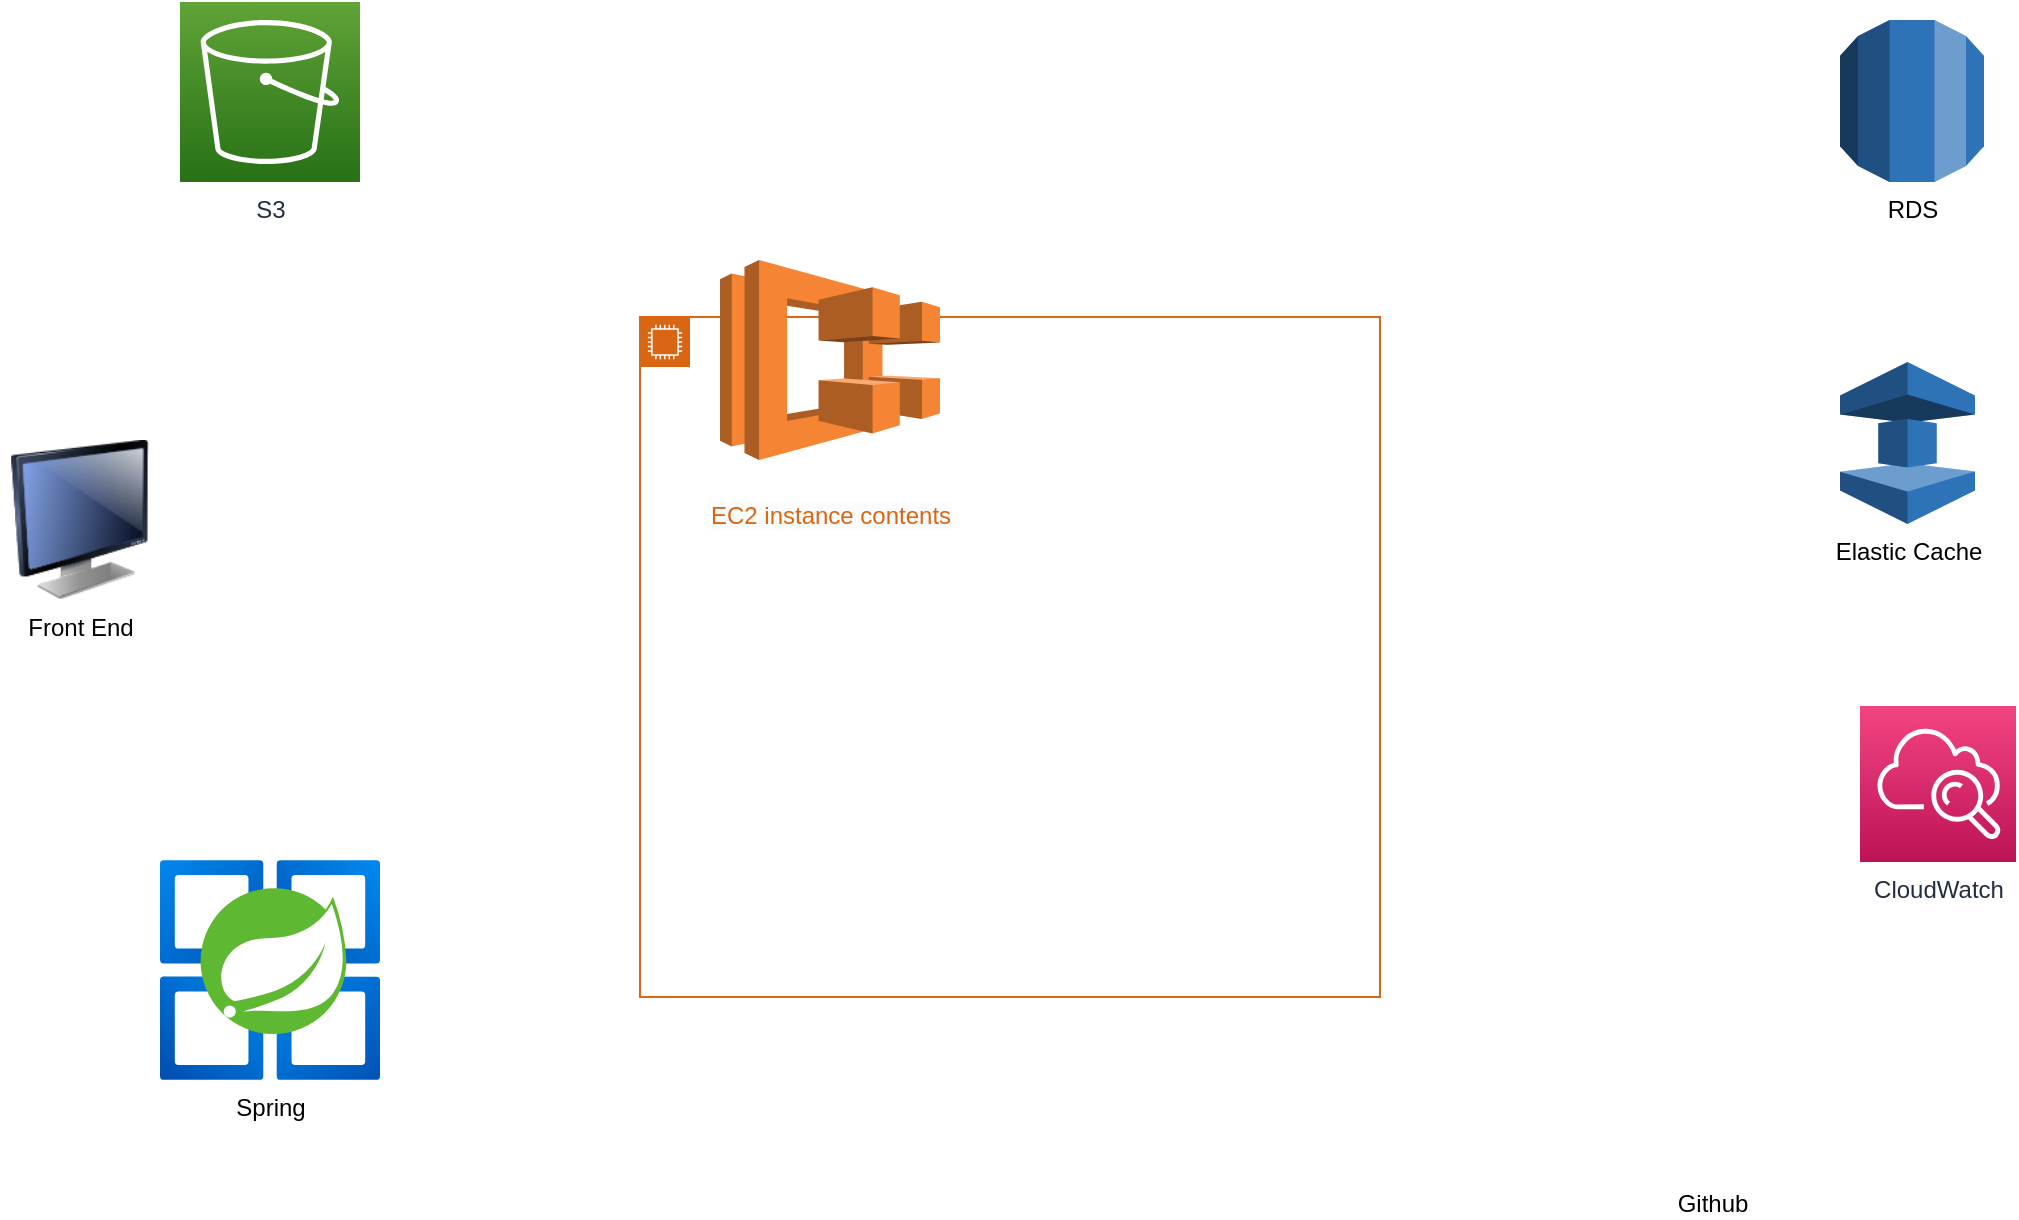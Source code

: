 <mxfile version="21.8.2" type="github">
  <diagram id="Ht1M8jgEwFfnCIfOTk4-" name="Page-1">
    <mxGraphModel dx="1411" dy="831" grid="1" gridSize="10" guides="1" tooltips="1" connect="1" arrows="1" fold="1" page="1" pageScale="1" pageWidth="1169" pageHeight="827" math="0" shadow="0">
      <root>
        <mxCell id="0" />
        <mxCell id="1" parent="0" />
        <mxCell id="UEzPUAAOIrF-is8g5C7q-116" value="S3" style="outlineConnect=0;fontColor=#232F3E;gradientColor=#60A337;gradientDirection=north;fillColor=#277116;strokeColor=#ffffff;dashed=0;verticalLabelPosition=bottom;verticalAlign=top;align=center;html=1;fontSize=12;fontStyle=0;aspect=fixed;shape=mxgraph.aws4.resourceIcon;resIcon=mxgraph.aws4.s3;labelBackgroundColor=#ffffff;" parent="1" vertex="1">
          <mxGeometry x="180" y="61" width="90" height="90" as="geometry" />
        </mxCell>
        <mxCell id="UEzPUAAOIrF-is8g5C7q-121" value="CloudWatch" style="outlineConnect=0;fontColor=#232F3E;gradientColor=#F34482;gradientDirection=north;fillColor=#BC1356;strokeColor=#ffffff;dashed=0;verticalLabelPosition=bottom;verticalAlign=top;align=center;html=1;fontSize=12;fontStyle=0;aspect=fixed;shape=mxgraph.aws4.resourceIcon;resIcon=mxgraph.aws4.cloudwatch;labelBackgroundColor=#ffffff;" parent="1" vertex="1">
          <mxGeometry x="1020.0" y="413" width="78" height="78" as="geometry" />
        </mxCell>
        <mxCell id="VnHOxIvCyrUqYl4kPYM5-5" value="RDS" style="outlineConnect=0;dashed=0;verticalLabelPosition=bottom;verticalAlign=top;align=center;html=1;shape=mxgraph.aws3.rds;fillColor=#2E73B8;gradientColor=none;" vertex="1" parent="1">
          <mxGeometry x="1010" y="70" width="72" height="81" as="geometry" />
        </mxCell>
        <mxCell id="VnHOxIvCyrUqYl4kPYM5-6" value="Front End" style="image;html=1;image=img/lib/clip_art/computers/Monitor_128x128.png" vertex="1" parent="1">
          <mxGeometry x="90" y="280" width="80" height="80" as="geometry" />
        </mxCell>
        <mxCell id="VnHOxIvCyrUqYl4kPYM5-7" value="Elastic Cache" style="outlineConnect=0;dashed=0;verticalLabelPosition=bottom;verticalAlign=top;align=center;html=1;shape=mxgraph.aws3.elasticache;fillColor=#2E73B8;gradientColor=none;" vertex="1" parent="1">
          <mxGeometry x="1010" y="241" width="67.5" height="81" as="geometry" />
        </mxCell>
        <mxCell id="VnHOxIvCyrUqYl4kPYM5-9" value="Github" style="shape=image;html=1;verticalAlign=top;verticalLabelPosition=bottom;labelBackgroundColor=#ffffff;imageAspect=0;aspect=fixed;image=https://cdn1.iconfinder.com/data/icons/picons-social/57/github_rounded-128.png" vertex="1" parent="1">
          <mxGeometry x="882" y="520" width="128" height="128" as="geometry" />
        </mxCell>
        <mxCell id="VnHOxIvCyrUqYl4kPYM5-12" value="Spring" style="image;aspect=fixed;html=1;points=[];align=center;fontSize=12;image=img/lib/azure2/compute/Azure_Spring_Cloud.svg;" vertex="1" parent="1">
          <mxGeometry x="170" y="490" width="110" height="110" as="geometry" />
        </mxCell>
        <mxCell id="VnHOxIvCyrUqYl4kPYM5-15" value="" style="points=[[0,0],[0.25,0],[0.5,0],[0.75,0],[1,0],[1,0.25],[1,0.5],[1,0.75],[1,1],[0.75,1],[0.5,1],[0.25,1],[0,1],[0,0.75],[0,0.5],[0,0.25]];outlineConnect=0;gradientColor=none;html=1;whiteSpace=wrap;fontSize=12;fontStyle=0;container=1;pointerEvents=0;collapsible=0;recursiveResize=0;shape=mxgraph.aws4.group;grIcon=mxgraph.aws4.group_ec2_instance_contents;strokeColor=#D86613;fillColor=none;verticalAlign=top;align=left;spacingLeft=30;fontColor=#D86613;dashed=0;" vertex="1" parent="1">
          <mxGeometry x="410" y="218.5" width="370" height="340" as="geometry" />
        </mxCell>
        <mxCell id="VnHOxIvCyrUqYl4kPYM5-17" value="&#xa;&lt;span style=&quot;color: rgb(216, 102, 19); font-family: Helvetica; font-size: 12px; font-style: normal; font-variant-ligatures: normal; font-variant-caps: normal; font-weight: 400; letter-spacing: normal; orphans: 2; text-align: left; text-indent: 0px; text-transform: none; widows: 2; word-spacing: 0px; -webkit-text-stroke-width: 0px; background-color: rgb(251, 251, 251); text-decoration-thickness: initial; text-decoration-style: initial; text-decoration-color: initial; float: none; display: inline !important;&quot;&gt;EC2 instance contents&lt;/span&gt;&#xa;&#xa;" style="outlineConnect=0;dashed=0;verticalLabelPosition=bottom;verticalAlign=top;align=center;html=1;shape=mxgraph.aws3.ecs;fillColor=#F58534;gradientColor=none;" vertex="1" parent="1">
          <mxGeometry x="450" y="190" width="110" height="100" as="geometry" />
        </mxCell>
      </root>
    </mxGraphModel>
  </diagram>
</mxfile>
